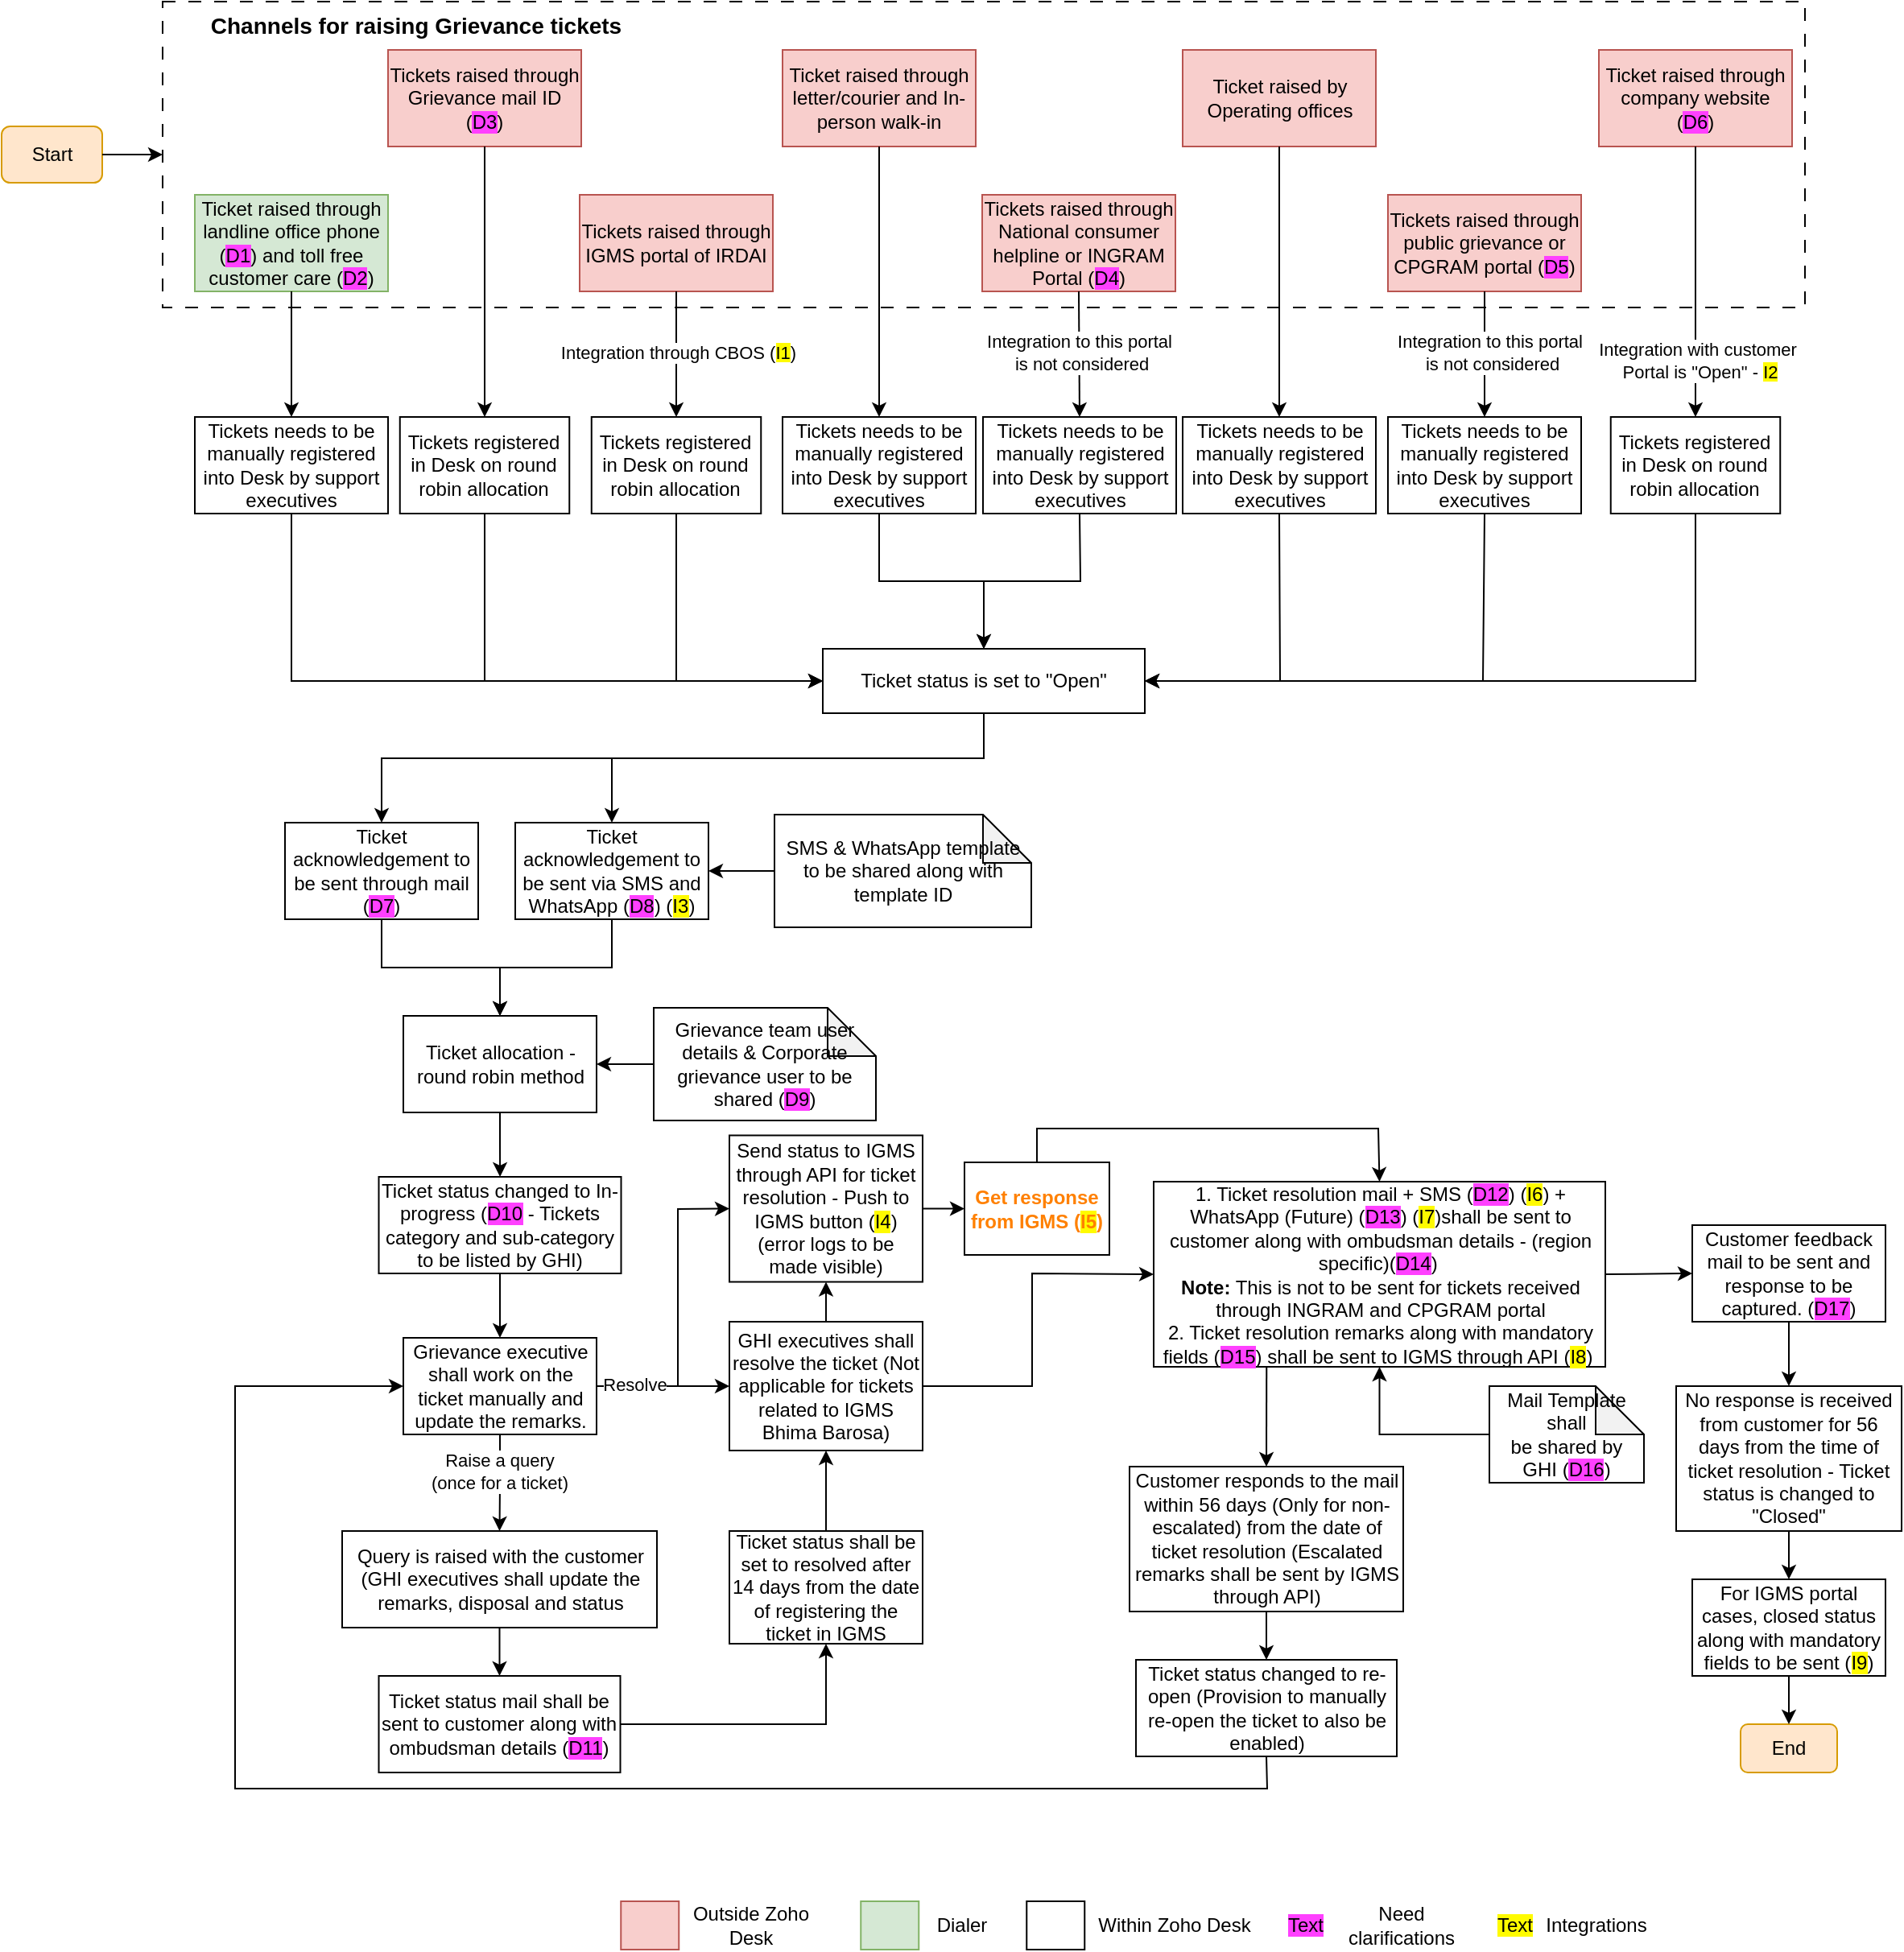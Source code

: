 <mxfile version="26.0.2">
  <diagram name="Page-1" id="zcw-Cnb_ciNUWG4lOdHk">
    <mxGraphModel dx="1999" dy="-628" grid="1" gridSize="10" guides="1" tooltips="1" connect="1" arrows="1" fold="1" page="1" pageScale="1" pageWidth="827" pageHeight="1169" math="0" shadow="0">
      <root>
        <mxCell id="0" />
        <mxCell id="1" parent="0" />
        <mxCell id="jaS_6ejKE6jILCxBxe4m-8" value="" style="rounded=0;whiteSpace=wrap;html=1;dashed=1;dashPattern=8 8;" parent="1" vertex="1">
          <mxGeometry x="70" y="1490" width="1020" height="190" as="geometry" />
        </mxCell>
        <mxCell id="CMElNXdr1ZD5l6xWRX4L-1" value="Ticket raised through landline office phone (&lt;span style=&quot;background-color: rgb(255, 64, 255);&quot;&gt;D1&lt;/span&gt;) and toll free customer care (&lt;span style=&quot;background-color: rgb(255, 64, 255);&quot;&gt;D2&lt;/span&gt;)" style="rounded=0;whiteSpace=wrap;html=1;fillColor=#d5e8d4;strokeColor=#82b366;" parent="1" vertex="1">
          <mxGeometry x="90" y="1610" width="120" height="60" as="geometry" />
        </mxCell>
        <mxCell id="CMElNXdr1ZD5l6xWRX4L-2" value="Start" style="rounded=1;whiteSpace=wrap;html=1;fillColor=#ffe6cc;strokeColor=#d79b00;" parent="1" vertex="1">
          <mxGeometry x="-30" y="1567.5" width="62.5" height="35" as="geometry" />
        </mxCell>
        <mxCell id="G15ThiUx4BXyu7yqYoc5-98" value="" style="rounded=0;whiteSpace=wrap;html=1;fillColor=#f8cecc;strokeColor=#b85450;" parent="1" vertex="1">
          <mxGeometry x="354.63" y="2670" width="36" height="30" as="geometry" />
        </mxCell>
        <mxCell id="G15ThiUx4BXyu7yqYoc5-99" value="Outside Zoho Desk" style="text;html=1;align=center;verticalAlign=middle;whiteSpace=wrap;rounded=0;" parent="1" vertex="1">
          <mxGeometry x="387.13" y="2670" width="96.5" height="30" as="geometry" />
        </mxCell>
        <mxCell id="G15ThiUx4BXyu7yqYoc5-100" value="" style="rounded=0;whiteSpace=wrap;html=1;fillColor=#d5e8d4;strokeColor=#82b366;" parent="1" vertex="1">
          <mxGeometry x="503.63" y="2670" width="36" height="30" as="geometry" />
        </mxCell>
        <mxCell id="G15ThiUx4BXyu7yqYoc5-101" value="Dialer" style="text;html=1;align=center;verticalAlign=middle;whiteSpace=wrap;rounded=0;" parent="1" vertex="1">
          <mxGeometry x="518.13" y="2670" width="96.5" height="30" as="geometry" />
        </mxCell>
        <mxCell id="G15ThiUx4BXyu7yqYoc5-102" value="" style="rounded=0;whiteSpace=wrap;html=1;" parent="1" vertex="1">
          <mxGeometry x="606.63" y="2670" width="36" height="30" as="geometry" />
        </mxCell>
        <mxCell id="G15ThiUx4BXyu7yqYoc5-103" value="Within Zoho Desk" style="text;html=1;align=center;verticalAlign=middle;whiteSpace=wrap;rounded=0;" parent="1" vertex="1">
          <mxGeometry x="650.13" y="2670" width="96.5" height="30" as="geometry" />
        </mxCell>
        <mxCell id="jaS_6ejKE6jILCxBxe4m-1" value="Tickets raised through Grievance mail ID (&lt;span style=&quot;background-color: rgb(255, 64, 255);&quot;&gt;D3&lt;/span&gt;)" style="rounded=0;whiteSpace=wrap;html=1;fillColor=#f8cecc;strokeColor=#b85450;" parent="1" vertex="1">
          <mxGeometry x="210" y="1520" width="120" height="60" as="geometry" />
        </mxCell>
        <mxCell id="jaS_6ejKE6jILCxBxe4m-2" value="Ticket raised through company website (&lt;span style=&quot;background-color: rgb(255, 64, 255);&quot;&gt;D6&lt;/span&gt;)" style="rounded=0;whiteSpace=wrap;html=1;fillColor=#f8cecc;strokeColor=#b85450;" parent="1" vertex="1">
          <mxGeometry x="962" y="1520" width="120" height="60" as="geometry" />
        </mxCell>
        <mxCell id="jaS_6ejKE6jILCxBxe4m-3" value="Ticket raised through letter/courier and In-person walk-in" style="rounded=0;whiteSpace=wrap;html=1;fillColor=#f8cecc;strokeColor=#b85450;" parent="1" vertex="1">
          <mxGeometry x="455" y="1520" width="120" height="60" as="geometry" />
        </mxCell>
        <mxCell id="jaS_6ejKE6jILCxBxe4m-4" value="Ticket raised by Operating offices" style="rounded=0;whiteSpace=wrap;html=1;fillColor=#f8cecc;strokeColor=#b85450;" parent="1" vertex="1">
          <mxGeometry x="703.5" y="1520" width="120" height="60" as="geometry" />
        </mxCell>
        <mxCell id="jaS_6ejKE6jILCxBxe4m-5" value="Tickets raised through IGMS portal of IRDAI" style="rounded=0;whiteSpace=wrap;html=1;fillColor=#f8cecc;strokeColor=#b85450;" parent="1" vertex="1">
          <mxGeometry x="329" y="1610" width="120" height="60" as="geometry" />
        </mxCell>
        <mxCell id="jaS_6ejKE6jILCxBxe4m-6" value="Tickets raised through National consumer helpline or INGRAM Portal (&lt;span style=&quot;background-color: rgb(255, 64, 255);&quot;&gt;D4&lt;/span&gt;)" style="rounded=0;whiteSpace=wrap;html=1;fillColor=#f8cecc;strokeColor=#b85450;" parent="1" vertex="1">
          <mxGeometry x="579" y="1610" width="120" height="60" as="geometry" />
        </mxCell>
        <mxCell id="jaS_6ejKE6jILCxBxe4m-7" value="Tickets raised through public grievance or CPGRAM portal (&lt;span style=&quot;background-color: rgb(255, 64, 255);&quot;&gt;D5&lt;/span&gt;)" style="rounded=0;whiteSpace=wrap;html=1;fillColor=#f8cecc;strokeColor=#b85450;" parent="1" vertex="1">
          <mxGeometry x="831" y="1610" width="120" height="60" as="geometry" />
        </mxCell>
        <mxCell id="jaS_6ejKE6jILCxBxe4m-9" value="Channels for raising Grievance tickets" style="text;html=1;align=center;verticalAlign=middle;whiteSpace=wrap;rounded=0;fontSize=14;fontStyle=1" parent="1" vertex="1">
          <mxGeometry x="70.5" y="1490" width="312.5" height="30" as="geometry" />
        </mxCell>
        <mxCell id="jaS_6ejKE6jILCxBxe4m-11" value="" style="endArrow=classic;html=1;rounded=0;exitX=1;exitY=0.5;exitDx=0;exitDy=0;entryX=0;entryY=0.5;entryDx=0;entryDy=0;" parent="1" source="CMElNXdr1ZD5l6xWRX4L-2" target="jaS_6ejKE6jILCxBxe4m-8" edge="1">
          <mxGeometry width="50" height="50" relative="1" as="geometry">
            <mxPoint x="470" y="1680" as="sourcePoint" />
            <mxPoint x="520" y="1630" as="targetPoint" />
          </mxGeometry>
        </mxCell>
        <mxCell id="jaS_6ejKE6jILCxBxe4m-12" value="Tickets needs to be manually registered into Desk by support executives" style="rounded=0;whiteSpace=wrap;html=1;" parent="1" vertex="1">
          <mxGeometry x="90" y="1748" width="120" height="60" as="geometry" />
        </mxCell>
        <mxCell id="jaS_6ejKE6jILCxBxe4m-13" value="" style="endArrow=classic;html=1;rounded=0;exitX=0.5;exitY=1;exitDx=0;exitDy=0;entryX=0.5;entryY=0;entryDx=0;entryDy=0;" parent="1" source="CMElNXdr1ZD5l6xWRX4L-1" target="jaS_6ejKE6jILCxBxe4m-12" edge="1">
          <mxGeometry width="50" height="50" relative="1" as="geometry">
            <mxPoint x="470" y="1790" as="sourcePoint" />
            <mxPoint x="520" y="1740" as="targetPoint" />
          </mxGeometry>
        </mxCell>
        <mxCell id="jaS_6ejKE6jILCxBxe4m-14" value="Tickets registered in Desk on round robin allocation" style="rounded=0;whiteSpace=wrap;html=1;" parent="1" vertex="1">
          <mxGeometry x="217.38" y="1748" width="105.25" height="60" as="geometry" />
        </mxCell>
        <mxCell id="jaS_6ejKE6jILCxBxe4m-15" value="" style="endArrow=classic;html=1;rounded=0;exitX=0.5;exitY=1;exitDx=0;exitDy=0;entryX=0.5;entryY=0;entryDx=0;entryDy=0;" parent="1" source="jaS_6ejKE6jILCxBxe4m-1" target="jaS_6ejKE6jILCxBxe4m-14" edge="1">
          <mxGeometry width="50" height="50" relative="1" as="geometry">
            <mxPoint x="470" y="1790" as="sourcePoint" />
            <mxPoint x="520" y="1740" as="targetPoint" />
          </mxGeometry>
        </mxCell>
        <mxCell id="jaS_6ejKE6jILCxBxe4m-16" value="Tickets registered in Desk on round robin allocation" style="rounded=0;whiteSpace=wrap;html=1;" parent="1" vertex="1">
          <mxGeometry x="336.38" y="1748" width="105.25" height="60" as="geometry" />
        </mxCell>
        <mxCell id="jaS_6ejKE6jILCxBxe4m-17" value="" style="endArrow=classic;html=1;rounded=0;exitX=0.5;exitY=1;exitDx=0;exitDy=0;entryX=0.5;entryY=0;entryDx=0;entryDy=0;" parent="1" source="jaS_6ejKE6jILCxBxe4m-5" target="jaS_6ejKE6jILCxBxe4m-16" edge="1">
          <mxGeometry width="50" height="50" relative="1" as="geometry">
            <mxPoint x="470" y="1790" as="sourcePoint" />
            <mxPoint x="520" y="1740" as="targetPoint" />
          </mxGeometry>
        </mxCell>
        <mxCell id="jaS_6ejKE6jILCxBxe4m-18" value="Integration through CBOS (&lt;span style=&quot;background-color: rgb(255, 251, 0);&quot;&gt;I1&lt;/span&gt;)" style="edgeLabel;html=1;align=center;verticalAlign=middle;resizable=0;points=[];" parent="jaS_6ejKE6jILCxBxe4m-17" vertex="1" connectable="0">
          <mxGeometry x="-0.023" y="1" relative="1" as="geometry">
            <mxPoint as="offset" />
          </mxGeometry>
        </mxCell>
        <mxCell id="jaS_6ejKE6jILCxBxe4m-19" value="Tickets needs to be manually registered into Desk by support executives" style="rounded=0;whiteSpace=wrap;html=1;" parent="1" vertex="1">
          <mxGeometry x="455" y="1748" width="120" height="60" as="geometry" />
        </mxCell>
        <mxCell id="jaS_6ejKE6jILCxBxe4m-20" value="" style="endArrow=classic;html=1;rounded=0;exitX=0.5;exitY=1;exitDx=0;exitDy=0;entryX=0.5;entryY=0;entryDx=0;entryDy=0;" parent="1" source="jaS_6ejKE6jILCxBxe4m-3" target="jaS_6ejKE6jILCxBxe4m-19" edge="1">
          <mxGeometry width="50" height="50" relative="1" as="geometry">
            <mxPoint x="470" y="1790" as="sourcePoint" />
            <mxPoint x="520" y="1740" as="targetPoint" />
          </mxGeometry>
        </mxCell>
        <mxCell id="jaS_6ejKE6jILCxBxe4m-21" value="Tickets needs to be manually registered into Desk by support executives" style="rounded=0;whiteSpace=wrap;html=1;" parent="1" vertex="1">
          <mxGeometry x="579.5" y="1748" width="120" height="60" as="geometry" />
        </mxCell>
        <mxCell id="jaS_6ejKE6jILCxBxe4m-22" value="Integration to this portal&lt;div&gt;&lt;span style=&quot;background-color: rgb(255, 255, 255);&quot;&gt;&amp;nbsp;is not considered&lt;/span&gt;&lt;/div&gt;" style="endArrow=classic;html=1;rounded=0;exitX=0.5;exitY=1;exitDx=0;exitDy=0;entryX=0.5;entryY=0;entryDx=0;entryDy=0;" parent="1" source="jaS_6ejKE6jILCxBxe4m-6" target="jaS_6ejKE6jILCxBxe4m-21" edge="1">
          <mxGeometry x="-0.011" width="50" height="50" relative="1" as="geometry">
            <mxPoint x="470" y="1790" as="sourcePoint" />
            <mxPoint x="520" y="1740" as="targetPoint" />
            <mxPoint as="offset" />
          </mxGeometry>
        </mxCell>
        <mxCell id="jaS_6ejKE6jILCxBxe4m-23" value="Tickets needs to be manually registered into Desk by support executives" style="rounded=0;whiteSpace=wrap;html=1;" parent="1" vertex="1">
          <mxGeometry x="703.5" y="1748" width="120" height="60" as="geometry" />
        </mxCell>
        <mxCell id="jaS_6ejKE6jILCxBxe4m-24" value="" style="endArrow=classic;html=1;rounded=0;exitX=0.5;exitY=1;exitDx=0;exitDy=0;entryX=0.5;entryY=0;entryDx=0;entryDy=0;" parent="1" source="jaS_6ejKE6jILCxBxe4m-4" target="jaS_6ejKE6jILCxBxe4m-23" edge="1">
          <mxGeometry width="50" height="50" relative="1" as="geometry">
            <mxPoint x="470" y="1790" as="sourcePoint" />
            <mxPoint x="520" y="1740" as="targetPoint" />
          </mxGeometry>
        </mxCell>
        <mxCell id="jaS_6ejKE6jILCxBxe4m-25" value="Tickets needs to be manually registered into Desk by support executives" style="rounded=0;whiteSpace=wrap;html=1;" parent="1" vertex="1">
          <mxGeometry x="831" y="1748" width="120" height="60" as="geometry" />
        </mxCell>
        <mxCell id="jaS_6ejKE6jILCxBxe4m-26" value="" style="endArrow=classic;html=1;rounded=0;exitX=0.5;exitY=1;exitDx=0;exitDy=0;entryX=0.5;entryY=0;entryDx=0;entryDy=0;" parent="1" source="jaS_6ejKE6jILCxBxe4m-7" target="jaS_6ejKE6jILCxBxe4m-25" edge="1">
          <mxGeometry width="50" height="50" relative="1" as="geometry">
            <mxPoint x="470" y="1790" as="sourcePoint" />
            <mxPoint x="520" y="1740" as="targetPoint" />
          </mxGeometry>
        </mxCell>
        <mxCell id="jaS_6ejKE6jILCxBxe4m-27" value="Integration to this portal&lt;div&gt;&lt;span style=&quot;background-color: rgb(255, 255, 255);&quot;&gt;&amp;nbsp;is not considered&lt;/span&gt;&lt;/div&gt;" style="edgeLabel;html=1;align=center;verticalAlign=middle;resizable=0;points=[];" parent="jaS_6ejKE6jILCxBxe4m-26" vertex="1" connectable="0">
          <mxGeometry x="-0.043" y="3" relative="1" as="geometry">
            <mxPoint as="offset" />
          </mxGeometry>
        </mxCell>
        <mxCell id="jaS_6ejKE6jILCxBxe4m-28" value="Tickets registered in Desk on round robin allocation" style="rounded=0;whiteSpace=wrap;html=1;" parent="1" vertex="1">
          <mxGeometry x="969.37" y="1748" width="105.25" height="60" as="geometry" />
        </mxCell>
        <mxCell id="jaS_6ejKE6jILCxBxe4m-29" value="" style="endArrow=classic;html=1;rounded=0;exitX=0.5;exitY=1;exitDx=0;exitDy=0;entryX=0.5;entryY=0;entryDx=0;entryDy=0;" parent="1" source="jaS_6ejKE6jILCxBxe4m-2" target="jaS_6ejKE6jILCxBxe4m-28" edge="1">
          <mxGeometry width="50" height="50" relative="1" as="geometry">
            <mxPoint x="470" y="1790" as="sourcePoint" />
            <mxPoint x="520" y="1740" as="targetPoint" />
          </mxGeometry>
        </mxCell>
        <mxCell id="jaS_6ejKE6jILCxBxe4m-30" value="Integration with customer&lt;div&gt;&lt;span style=&quot;background-color: rgb(255, 255, 255);&quot;&gt;&amp;nbsp;Portal is&amp;nbsp;&lt;/span&gt;&quot;Open&quot; - &lt;span style=&quot;background-color: rgb(255, 251, 0);&quot;&gt;I2&lt;/span&gt;&lt;/div&gt;" style="edgeLabel;html=1;align=center;verticalAlign=middle;resizable=0;points=[];" parent="jaS_6ejKE6jILCxBxe4m-29" vertex="1" connectable="0">
          <mxGeometry x="0.565" y="1" relative="1" as="geometry">
            <mxPoint y="1" as="offset" />
          </mxGeometry>
        </mxCell>
        <mxCell id="jaS_6ejKE6jILCxBxe4m-31" value="Ticket status is set to &quot;Open&quot;" style="rounded=0;whiteSpace=wrap;html=1;" parent="1" vertex="1">
          <mxGeometry x="480" y="1892" width="200" height="40" as="geometry" />
        </mxCell>
        <mxCell id="jaS_6ejKE6jILCxBxe4m-32" value="" style="endArrow=classic;html=1;rounded=0;exitX=0.5;exitY=1;exitDx=0;exitDy=0;entryX=0;entryY=0.5;entryDx=0;entryDy=0;" parent="1" source="jaS_6ejKE6jILCxBxe4m-12" target="jaS_6ejKE6jILCxBxe4m-31" edge="1">
          <mxGeometry width="50" height="50" relative="1" as="geometry">
            <mxPoint x="540" y="2040" as="sourcePoint" />
            <mxPoint x="590" y="1990" as="targetPoint" />
            <Array as="points">
              <mxPoint x="150" y="1912" />
            </Array>
          </mxGeometry>
        </mxCell>
        <mxCell id="jaS_6ejKE6jILCxBxe4m-33" value="" style="endArrow=classic;html=1;rounded=0;exitX=0.5;exitY=1;exitDx=0;exitDy=0;entryX=0;entryY=0.5;entryDx=0;entryDy=0;" parent="1" source="jaS_6ejKE6jILCxBxe4m-14" target="jaS_6ejKE6jILCxBxe4m-31" edge="1">
          <mxGeometry width="50" height="50" relative="1" as="geometry">
            <mxPoint x="540" y="2040" as="sourcePoint" />
            <mxPoint x="470" y="1880" as="targetPoint" />
            <Array as="points">
              <mxPoint x="270" y="1912" />
            </Array>
          </mxGeometry>
        </mxCell>
        <mxCell id="jaS_6ejKE6jILCxBxe4m-34" value="" style="endArrow=classic;html=1;rounded=0;exitX=0.5;exitY=1;exitDx=0;exitDy=0;entryX=0;entryY=0.5;entryDx=0;entryDy=0;" parent="1" source="jaS_6ejKE6jILCxBxe4m-16" target="jaS_6ejKE6jILCxBxe4m-31" edge="1">
          <mxGeometry width="50" height="50" relative="1" as="geometry">
            <mxPoint x="540" y="2040" as="sourcePoint" />
            <mxPoint x="590" y="1990" as="targetPoint" />
            <Array as="points">
              <mxPoint x="389" y="1912" />
            </Array>
          </mxGeometry>
        </mxCell>
        <mxCell id="jaS_6ejKE6jILCxBxe4m-35" value="" style="endArrow=classic;html=1;rounded=0;exitX=0.5;exitY=1;exitDx=0;exitDy=0;entryX=0.5;entryY=0;entryDx=0;entryDy=0;" parent="1" source="jaS_6ejKE6jILCxBxe4m-19" target="jaS_6ejKE6jILCxBxe4m-31" edge="1">
          <mxGeometry width="50" height="50" relative="1" as="geometry">
            <mxPoint x="540" y="2040" as="sourcePoint" />
            <mxPoint x="590" y="1990" as="targetPoint" />
            <Array as="points">
              <mxPoint x="515" y="1850" />
              <mxPoint x="580" y="1850" />
            </Array>
          </mxGeometry>
        </mxCell>
        <mxCell id="jaS_6ejKE6jILCxBxe4m-36" value="" style="endArrow=classic;html=1;rounded=0;exitX=0.5;exitY=1;exitDx=0;exitDy=0;entryX=0.5;entryY=0;entryDx=0;entryDy=0;" parent="1" source="jaS_6ejKE6jILCxBxe4m-21" target="jaS_6ejKE6jILCxBxe4m-31" edge="1">
          <mxGeometry width="50" height="50" relative="1" as="geometry">
            <mxPoint x="540" y="2040" as="sourcePoint" />
            <mxPoint x="590" y="1990" as="targetPoint" />
            <Array as="points">
              <mxPoint x="640" y="1850" />
              <mxPoint x="580" y="1850" />
            </Array>
          </mxGeometry>
        </mxCell>
        <mxCell id="jaS_6ejKE6jILCxBxe4m-37" value="" style="endArrow=classic;html=1;rounded=0;exitX=0.5;exitY=1;exitDx=0;exitDy=0;entryX=1;entryY=0.5;entryDx=0;entryDy=0;" parent="1" source="jaS_6ejKE6jILCxBxe4m-23" target="jaS_6ejKE6jILCxBxe4m-31" edge="1">
          <mxGeometry width="50" height="50" relative="1" as="geometry">
            <mxPoint x="540" y="2040" as="sourcePoint" />
            <mxPoint x="590" y="1990" as="targetPoint" />
            <Array as="points">
              <mxPoint x="764" y="1912" />
            </Array>
          </mxGeometry>
        </mxCell>
        <mxCell id="jaS_6ejKE6jILCxBxe4m-38" value="" style="endArrow=classic;html=1;rounded=0;exitX=0.5;exitY=1;exitDx=0;exitDy=0;entryX=1;entryY=0.5;entryDx=0;entryDy=0;" parent="1" source="jaS_6ejKE6jILCxBxe4m-25" target="jaS_6ejKE6jILCxBxe4m-31" edge="1">
          <mxGeometry width="50" height="50" relative="1" as="geometry">
            <mxPoint x="540" y="2040" as="sourcePoint" />
            <mxPoint x="590" y="1990" as="targetPoint" />
            <Array as="points">
              <mxPoint x="890" y="1912" />
            </Array>
          </mxGeometry>
        </mxCell>
        <mxCell id="jaS_6ejKE6jILCxBxe4m-39" value="" style="endArrow=classic;html=1;rounded=0;exitX=0.5;exitY=1;exitDx=0;exitDy=0;entryX=1;entryY=0.5;entryDx=0;entryDy=0;" parent="1" source="jaS_6ejKE6jILCxBxe4m-28" target="jaS_6ejKE6jILCxBxe4m-31" edge="1">
          <mxGeometry width="50" height="50" relative="1" as="geometry">
            <mxPoint x="540" y="2040" as="sourcePoint" />
            <mxPoint x="590" y="1990" as="targetPoint" />
            <Array as="points">
              <mxPoint x="1022" y="1912" />
            </Array>
          </mxGeometry>
        </mxCell>
        <mxCell id="jaS_6ejKE6jILCxBxe4m-48" style="edgeStyle=orthogonalEdgeStyle;rounded=0;orthogonalLoop=1;jettySize=auto;html=1;exitX=0.5;exitY=1;exitDx=0;exitDy=0;entryX=0.5;entryY=0;entryDx=0;entryDy=0;" parent="1" source="jaS_6ejKE6jILCxBxe4m-40" target="jaS_6ejKE6jILCxBxe4m-46" edge="1">
          <mxGeometry relative="1" as="geometry" />
        </mxCell>
        <mxCell id="jaS_6ejKE6jILCxBxe4m-40" value="Ticket acknowledgement to be sent through mail (&lt;span style=&quot;background-color: rgb(255, 64, 255);&quot;&gt;D7&lt;/span&gt;)" style="rounded=0;whiteSpace=wrap;html=1;" parent="1" vertex="1">
          <mxGeometry x="146" y="2000" width="120" height="60" as="geometry" />
        </mxCell>
        <mxCell id="jaS_6ejKE6jILCxBxe4m-47" style="edgeStyle=orthogonalEdgeStyle;rounded=0;orthogonalLoop=1;jettySize=auto;html=1;exitX=0.5;exitY=1;exitDx=0;exitDy=0;entryX=0.5;entryY=0;entryDx=0;entryDy=0;" parent="1" source="jaS_6ejKE6jILCxBxe4m-41" target="jaS_6ejKE6jILCxBxe4m-46" edge="1">
          <mxGeometry relative="1" as="geometry" />
        </mxCell>
        <mxCell id="jaS_6ejKE6jILCxBxe4m-41" value="Ticket acknowledgement to be sent via SMS and WhatsApp (&lt;span style=&quot;background-color: rgb(255, 64, 255);&quot;&gt;D8&lt;/span&gt;) (&lt;span style=&quot;background-color: rgb(255, 251, 0);&quot;&gt;I3&lt;/span&gt;)" style="rounded=0;whiteSpace=wrap;html=1;" parent="1" vertex="1">
          <mxGeometry x="289" y="2000" width="120" height="60" as="geometry" />
        </mxCell>
        <mxCell id="jaS_6ejKE6jILCxBxe4m-42" value="SMS &amp;amp; WhatsApp template to be shared along with template ID" style="shape=note;whiteSpace=wrap;html=1;backgroundOutline=1;darkOpacity=0.05;" parent="1" vertex="1">
          <mxGeometry x="450" y="1995" width="159.5" height="70" as="geometry" />
        </mxCell>
        <mxCell id="jaS_6ejKE6jILCxBxe4m-43" value="" style="endArrow=classic;html=1;rounded=0;exitX=0;exitY=0.5;exitDx=0;exitDy=0;exitPerimeter=0;entryX=1;entryY=0.5;entryDx=0;entryDy=0;" parent="1" source="jaS_6ejKE6jILCxBxe4m-42" target="jaS_6ejKE6jILCxBxe4m-41" edge="1">
          <mxGeometry width="50" height="50" relative="1" as="geometry">
            <mxPoint x="235" y="2120" as="sourcePoint" />
            <mxPoint x="285" y="2070" as="targetPoint" />
          </mxGeometry>
        </mxCell>
        <mxCell id="jaS_6ejKE6jILCxBxe4m-44" value="" style="endArrow=classic;html=1;rounded=0;exitX=0.5;exitY=1;exitDx=0;exitDy=0;entryX=0.5;entryY=0;entryDx=0;entryDy=0;" parent="1" source="jaS_6ejKE6jILCxBxe4m-31" target="jaS_6ejKE6jILCxBxe4m-40" edge="1">
          <mxGeometry width="50" height="50" relative="1" as="geometry">
            <mxPoint x="540" y="2120" as="sourcePoint" />
            <mxPoint x="590" y="2070" as="targetPoint" />
            <Array as="points">
              <mxPoint x="580" y="1960" />
              <mxPoint x="206" y="1960" />
            </Array>
          </mxGeometry>
        </mxCell>
        <mxCell id="jaS_6ejKE6jILCxBxe4m-52" style="edgeStyle=orthogonalEdgeStyle;rounded=0;orthogonalLoop=1;jettySize=auto;html=1;exitX=0.5;exitY=1;exitDx=0;exitDy=0;" parent="1" source="jaS_6ejKE6jILCxBxe4m-46" target="jaS_6ejKE6jILCxBxe4m-51" edge="1">
          <mxGeometry relative="1" as="geometry" />
        </mxCell>
        <mxCell id="jaS_6ejKE6jILCxBxe4m-46" value="Ticket allocation - round robin method" style="rounded=0;whiteSpace=wrap;html=1;" parent="1" vertex="1">
          <mxGeometry x="219.5" y="2120" width="120" height="60" as="geometry" />
        </mxCell>
        <mxCell id="jaS_6ejKE6jILCxBxe4m-50" style="edgeStyle=orthogonalEdgeStyle;rounded=0;orthogonalLoop=1;jettySize=auto;html=1;exitX=0;exitY=0.5;exitDx=0;exitDy=0;exitPerimeter=0;entryX=1;entryY=0.5;entryDx=0;entryDy=0;" parent="1" source="jaS_6ejKE6jILCxBxe4m-49" target="jaS_6ejKE6jILCxBxe4m-46" edge="1">
          <mxGeometry relative="1" as="geometry" />
        </mxCell>
        <mxCell id="jaS_6ejKE6jILCxBxe4m-49" value="Grievance team user details &amp;amp; Corporate grievance user to be shared (&lt;span style=&quot;background-color: rgb(255, 64, 255);&quot;&gt;D9&lt;/span&gt;)" style="shape=note;whiteSpace=wrap;html=1;backgroundOutline=1;darkOpacity=0.05;" parent="1" vertex="1">
          <mxGeometry x="375" y="2115" width="138" height="70" as="geometry" />
        </mxCell>
        <mxCell id="jaS_6ejKE6jILCxBxe4m-55" style="edgeStyle=orthogonalEdgeStyle;rounded=0;orthogonalLoop=1;jettySize=auto;html=1;exitX=0.5;exitY=1;exitDx=0;exitDy=0;entryX=0.5;entryY=0;entryDx=0;entryDy=0;" parent="1" source="jaS_6ejKE6jILCxBxe4m-51" target="jaS_6ejKE6jILCxBxe4m-53" edge="1">
          <mxGeometry relative="1" as="geometry" />
        </mxCell>
        <mxCell id="jaS_6ejKE6jILCxBxe4m-51" value="Ticket status changed to In-progress (&lt;span style=&quot;background-color: rgb(255, 64, 255);&quot;&gt;D10&lt;/span&gt; - Tickets category and sub-category to be listed by GHI)" style="rounded=0;whiteSpace=wrap;html=1;" parent="1" vertex="1">
          <mxGeometry x="204.25" y="2220" width="150.5" height="60" as="geometry" />
        </mxCell>
        <mxCell id="jaS_6ejKE6jILCxBxe4m-56" style="edgeStyle=orthogonalEdgeStyle;rounded=0;orthogonalLoop=1;jettySize=auto;html=1;exitX=1;exitY=0.5;exitDx=0;exitDy=0;" parent="1" source="jaS_6ejKE6jILCxBxe4m-53" target="jaS_6ejKE6jILCxBxe4m-54" edge="1">
          <mxGeometry relative="1" as="geometry" />
        </mxCell>
        <mxCell id="jaS_6ejKE6jILCxBxe4m-66" style="edgeStyle=orthogonalEdgeStyle;rounded=0;orthogonalLoop=1;jettySize=auto;html=1;exitX=0.5;exitY=1;exitDx=0;exitDy=0;" parent="1" source="jaS_6ejKE6jILCxBxe4m-53" target="jaS_6ejKE6jILCxBxe4m-65" edge="1">
          <mxGeometry relative="1" as="geometry" />
        </mxCell>
        <mxCell id="jaS_6ejKE6jILCxBxe4m-88" value="Raise a query&lt;div&gt;(once for a ticket)&lt;/div&gt;" style="edgeLabel;html=1;align=center;verticalAlign=middle;resizable=0;points=[];" parent="jaS_6ejKE6jILCxBxe4m-66" vertex="1" connectable="0">
          <mxGeometry x="-0.246" y="-1" relative="1" as="geometry">
            <mxPoint as="offset" />
          </mxGeometry>
        </mxCell>
        <mxCell id="jaS_6ejKE6jILCxBxe4m-53" value="Grievance executive shall work on the ticket manually and update the remarks." style="rounded=0;whiteSpace=wrap;html=1;" parent="1" vertex="1">
          <mxGeometry x="219.5" y="2320" width="120" height="60" as="geometry" />
        </mxCell>
        <mxCell id="jaS_6ejKE6jILCxBxe4m-92" style="edgeStyle=orthogonalEdgeStyle;rounded=0;orthogonalLoop=1;jettySize=auto;html=1;exitX=0.5;exitY=0;exitDx=0;exitDy=0;entryX=0.5;entryY=1;entryDx=0;entryDy=0;" parent="1" source="jaS_6ejKE6jILCxBxe4m-54" target="jaS_6ejKE6jILCxBxe4m-90" edge="1">
          <mxGeometry relative="1" as="geometry" />
        </mxCell>
        <mxCell id="jaS_6ejKE6jILCxBxe4m-54" value="GHI executives shall resolve the ticket (Not applicable for tickets related to IGMS Bhima Barosa)" style="rounded=0;whiteSpace=wrap;html=1;" parent="1" vertex="1">
          <mxGeometry x="422" y="2310" width="120" height="80" as="geometry" />
        </mxCell>
        <mxCell id="jaS_6ejKE6jILCxBxe4m-57" value="1. Ticket resolution mail + SMS (&lt;span style=&quot;background-color: rgb(255, 64, 255);&quot;&gt;D12&lt;/span&gt;) (&lt;span style=&quot;background-color: rgb(255, 251, 0);&quot;&gt;I6&lt;/span&gt;) + WhatsApp (Future) (&lt;span style=&quot;background-color: rgb(255, 64, 255);&quot;&gt;D13&lt;/span&gt;) (&lt;span style=&quot;background-color: rgb(255, 251, 0);&quot;&gt;I7&lt;/span&gt;)shall be sent to customer along with ombudsman details - (region specific)(&lt;span style=&quot;background-color: rgb(255, 64, 255);&quot;&gt;D14&lt;/span&gt;)&amp;nbsp;&lt;div&gt;&lt;b&gt;Note:&lt;/b&gt; This is not to be sent for tickets received through INGRAM and CPGRAM portal&lt;br&gt;&lt;div&gt;2. Ticket resolution remarks along with mandatory fields (&lt;span style=&quot;background-color: rgb(255, 64, 255);&quot;&gt;D15&lt;/span&gt;) shall be sent to IGMS through API (&lt;span style=&quot;background-color: rgb(255, 251, 0);&quot;&gt;I8&lt;/span&gt;)&amp;nbsp;&lt;br&gt;&lt;/div&gt;&lt;/div&gt;" style="rounded=0;whiteSpace=wrap;html=1;" parent="1" vertex="1">
          <mxGeometry x="685.5" y="2223" width="280.5" height="115" as="geometry" />
        </mxCell>
        <mxCell id="jaS_6ejKE6jILCxBxe4m-73" style="edgeStyle=orthogonalEdgeStyle;rounded=0;orthogonalLoop=1;jettySize=auto;html=1;exitX=0;exitY=0.5;exitDx=0;exitDy=0;exitPerimeter=0;" parent="1" source="jaS_6ejKE6jILCxBxe4m-59" target="jaS_6ejKE6jILCxBxe4m-57" edge="1">
          <mxGeometry relative="1" as="geometry" />
        </mxCell>
        <mxCell id="jaS_6ejKE6jILCxBxe4m-59" value="Mail Template shall&lt;div&gt;be shared by GHI (&lt;span style=&quot;background-color: rgb(255, 64, 255);&quot;&gt;D16&lt;/span&gt;)&lt;/div&gt;" style="shape=note;whiteSpace=wrap;html=1;backgroundOutline=1;darkOpacity=0.05;" parent="1" vertex="1">
          <mxGeometry x="894" y="2350" width="96" height="60" as="geometry" />
        </mxCell>
        <mxCell id="jaS_6ejKE6jILCxBxe4m-65" value="Query is raised with the customer (GHI executives shall update the remarks, disposal and status" style="rounded=0;whiteSpace=wrap;html=1;" parent="1" vertex="1">
          <mxGeometry x="181.5" y="2440" width="195.5" height="60" as="geometry" />
        </mxCell>
        <mxCell id="jaS_6ejKE6jILCxBxe4m-67" value="Ticket status mail shall be sent to customer along with ombudsman details (&lt;span style=&quot;background-color: rgb(255, 64, 255);&quot;&gt;D11&lt;/span&gt;)" style="rounded=0;whiteSpace=wrap;html=1;" parent="1" vertex="1">
          <mxGeometry x="204.25" y="2530" width="150" height="60" as="geometry" />
        </mxCell>
        <mxCell id="jaS_6ejKE6jILCxBxe4m-71" style="edgeStyle=orthogonalEdgeStyle;rounded=0;orthogonalLoop=1;jettySize=auto;html=1;exitX=0.5;exitY=0;exitDx=0;exitDy=0;entryX=0.5;entryY=1;entryDx=0;entryDy=0;" parent="1" source="jaS_6ejKE6jILCxBxe4m-68" target="jaS_6ejKE6jILCxBxe4m-54" edge="1">
          <mxGeometry relative="1" as="geometry" />
        </mxCell>
        <mxCell id="jaS_6ejKE6jILCxBxe4m-68" value="Ticket status shall be set to resolved after 14 days from the date of registering the ticket in IGMS" style="rounded=0;whiteSpace=wrap;html=1;" parent="1" vertex="1">
          <mxGeometry x="422" y="2440" width="120" height="70" as="geometry" />
        </mxCell>
        <mxCell id="jaS_6ejKE6jILCxBxe4m-69" value="" style="endArrow=classic;html=1;rounded=0;exitX=0.5;exitY=1;exitDx=0;exitDy=0;entryX=0.5;entryY=0;entryDx=0;entryDy=0;" parent="1" source="jaS_6ejKE6jILCxBxe4m-65" target="jaS_6ejKE6jILCxBxe4m-67" edge="1">
          <mxGeometry width="50" height="50" relative="1" as="geometry">
            <mxPoint x="385" y="2350" as="sourcePoint" />
            <mxPoint x="435" y="2300" as="targetPoint" />
          </mxGeometry>
        </mxCell>
        <mxCell id="jaS_6ejKE6jILCxBxe4m-101" style="edgeStyle=orthogonalEdgeStyle;rounded=0;orthogonalLoop=1;jettySize=auto;html=1;exitX=0.5;exitY=1;exitDx=0;exitDy=0;" parent="1" source="jaS_6ejKE6jILCxBxe4m-72" target="jaS_6ejKE6jILCxBxe4m-100" edge="1">
          <mxGeometry relative="1" as="geometry" />
        </mxCell>
        <mxCell id="jaS_6ejKE6jILCxBxe4m-72" value="Customer feedback mail to be sent and response to be captured. (&lt;span style=&quot;background-color: rgb(255, 64, 255);&quot;&gt;D17&lt;/span&gt;)" style="rounded=0;whiteSpace=wrap;html=1;" parent="1" vertex="1">
          <mxGeometry x="1020.0" y="2250" width="120" height="60" as="geometry" />
        </mxCell>
        <mxCell id="jaS_6ejKE6jILCxBxe4m-74" value="" style="endArrow=classic;html=1;rounded=0;exitX=1;exitY=0.5;exitDx=0;exitDy=0;entryX=0;entryY=0.5;entryDx=0;entryDy=0;" parent="1" source="jaS_6ejKE6jILCxBxe4m-57" target="jaS_6ejKE6jILCxBxe4m-72" edge="1">
          <mxGeometry width="50" height="50" relative="1" as="geometry">
            <mxPoint x="574" y="2350" as="sourcePoint" />
            <mxPoint x="624" y="2300" as="targetPoint" />
          </mxGeometry>
        </mxCell>
        <mxCell id="jaS_6ejKE6jILCxBxe4m-78" value="" style="endArrow=classic;html=1;rounded=0;exitX=1;exitY=0.5;exitDx=0;exitDy=0;entryX=0.5;entryY=1;entryDx=0;entryDy=0;" parent="1" source="jaS_6ejKE6jILCxBxe4m-67" target="jaS_6ejKE6jILCxBxe4m-68" edge="1">
          <mxGeometry width="50" height="50" relative="1" as="geometry">
            <mxPoint x="385" y="2250" as="sourcePoint" />
            <mxPoint x="435" y="2200" as="targetPoint" />
            <Array as="points">
              <mxPoint x="482" y="2560" />
            </Array>
          </mxGeometry>
        </mxCell>
        <mxCell id="jaS_6ejKE6jILCxBxe4m-80" value="Customer responds to the mail within 56 days (Only for non-escalated) from the date of ticket resolution (Escalated remarks shall be sent by IGMS through API)" style="rounded=0;whiteSpace=wrap;html=1;" parent="1" vertex="1">
          <mxGeometry x="670.5" y="2400" width="170" height="90" as="geometry" />
        </mxCell>
        <mxCell id="jaS_6ejKE6jILCxBxe4m-82" value="" style="endArrow=classic;html=1;rounded=0;entryX=0.5;entryY=0;entryDx=0;entryDy=0;exitX=0.25;exitY=1;exitDx=0;exitDy=0;" parent="1" source="jaS_6ejKE6jILCxBxe4m-57" target="jaS_6ejKE6jILCxBxe4m-80" edge="1">
          <mxGeometry width="50" height="50" relative="1" as="geometry">
            <mxPoint x="780" y="2350" as="sourcePoint" />
            <mxPoint x="525" y="2200" as="targetPoint" />
          </mxGeometry>
        </mxCell>
        <mxCell id="jaS_6ejKE6jILCxBxe4m-84" value="Ticket status changed to re-open (Provision to manually re-open the ticket to also be enabled)" style="rounded=0;whiteSpace=wrap;html=1;" parent="1" vertex="1">
          <mxGeometry x="674.5" y="2520" width="162" height="60" as="geometry" />
        </mxCell>
        <mxCell id="jaS_6ejKE6jILCxBxe4m-85" value="" style="endArrow=classic;html=1;rounded=0;exitX=0.5;exitY=1;exitDx=0;exitDy=0;entryX=0.5;entryY=0;entryDx=0;entryDy=0;" parent="1" source="jaS_6ejKE6jILCxBxe4m-80" target="jaS_6ejKE6jILCxBxe4m-84" edge="1">
          <mxGeometry width="50" height="50" relative="1" as="geometry">
            <mxPoint x="475" y="2420" as="sourcePoint" />
            <mxPoint x="525" y="2370" as="targetPoint" />
          </mxGeometry>
        </mxCell>
        <mxCell id="jaS_6ejKE6jILCxBxe4m-86" value="" style="endArrow=classic;html=1;rounded=0;exitX=0.5;exitY=1;exitDx=0;exitDy=0;entryX=0;entryY=0.5;entryDx=0;entryDy=0;" parent="1" source="jaS_6ejKE6jILCxBxe4m-84" target="jaS_6ejKE6jILCxBxe4m-53" edge="1">
          <mxGeometry width="50" height="50" relative="1" as="geometry">
            <mxPoint x="385" y="2420" as="sourcePoint" />
            <mxPoint x="435" y="2370" as="targetPoint" />
            <Array as="points">
              <mxPoint x="756" y="2600" />
              <mxPoint x="115" y="2600" />
              <mxPoint x="115" y="2350" />
            </Array>
          </mxGeometry>
        </mxCell>
        <mxCell id="jaS_6ejKE6jILCxBxe4m-90" value="Send status to IGMS through API for ticket resolution - Push to IGMS button (&lt;span style=&quot;background-color: rgb(255, 251, 0);&quot;&gt;I4&lt;/span&gt;)&lt;div&gt;(error logs to be made visible)&lt;/div&gt;" style="rounded=0;whiteSpace=wrap;html=1;" parent="1" vertex="1">
          <mxGeometry x="422" y="2194.25" width="120" height="91" as="geometry" />
        </mxCell>
        <mxCell id="jaS_6ejKE6jILCxBxe4m-93" value="&lt;b&gt;&lt;font style=&quot;color: rgb(255, 128, 0);&quot;&gt;Get response from IGMS (&lt;span style=&quot;background-color: rgb(255, 251, 0);&quot;&gt;I5&lt;/span&gt;)&lt;/font&gt;&lt;/b&gt;" style="rounded=0;whiteSpace=wrap;html=1;" parent="1" vertex="1">
          <mxGeometry x="568" y="2211" width="90" height="57.5" as="geometry" />
        </mxCell>
        <mxCell id="jaS_6ejKE6jILCxBxe4m-94" value="" style="endArrow=classic;html=1;rounded=0;exitX=0.5;exitY=1;exitDx=0;exitDy=0;entryX=0.5;entryY=0;entryDx=0;entryDy=0;" parent="1" source="jaS_6ejKE6jILCxBxe4m-31" target="jaS_6ejKE6jILCxBxe4m-41" edge="1">
          <mxGeometry width="50" height="50" relative="1" as="geometry">
            <mxPoint x="620" y="2300" as="sourcePoint" />
            <mxPoint x="670" y="2250" as="targetPoint" />
            <Array as="points">
              <mxPoint x="580" y="1960" />
              <mxPoint x="349" y="1960" />
            </Array>
          </mxGeometry>
        </mxCell>
        <mxCell id="jaS_6ejKE6jILCxBxe4m-97" value="" style="endArrow=classic;html=1;rounded=0;exitX=1;exitY=0.5;exitDx=0;exitDy=0;entryX=0;entryY=0.5;entryDx=0;entryDy=0;" parent="1" source="jaS_6ejKE6jILCxBxe4m-54" target="jaS_6ejKE6jILCxBxe4m-57" edge="1">
          <mxGeometry width="50" height="50" relative="1" as="geometry">
            <mxPoint x="650" y="2330" as="sourcePoint" />
            <mxPoint x="700" y="2280" as="targetPoint" />
            <Array as="points">
              <mxPoint x="610" y="2350" />
              <mxPoint x="610" y="2280" />
            </Array>
          </mxGeometry>
        </mxCell>
        <mxCell id="jaS_6ejKE6jILCxBxe4m-98" value="" style="endArrow=classic;html=1;rounded=0;exitX=0.5;exitY=0;exitDx=0;exitDy=0;entryX=0.5;entryY=0;entryDx=0;entryDy=0;" parent="1" source="jaS_6ejKE6jILCxBxe4m-93" target="jaS_6ejKE6jILCxBxe4m-57" edge="1">
          <mxGeometry width="50" height="50" relative="1" as="geometry">
            <mxPoint x="650" y="2330" as="sourcePoint" />
            <mxPoint x="700" y="2280" as="targetPoint" />
            <Array as="points">
              <mxPoint x="613" y="2190" />
              <mxPoint x="825" y="2190" />
            </Array>
          </mxGeometry>
        </mxCell>
        <mxCell id="jaS_6ejKE6jILCxBxe4m-99" value="" style="endArrow=classic;html=1;rounded=0;exitX=1;exitY=0.5;exitDx=0;exitDy=0;entryX=0;entryY=0.5;entryDx=0;entryDy=0;" parent="1" source="jaS_6ejKE6jILCxBxe4m-90" target="jaS_6ejKE6jILCxBxe4m-93" edge="1">
          <mxGeometry width="50" height="50" relative="1" as="geometry">
            <mxPoint x="650" y="2330" as="sourcePoint" />
            <mxPoint x="700" y="2280" as="targetPoint" />
          </mxGeometry>
        </mxCell>
        <mxCell id="jaS_6ejKE6jILCxBxe4m-100" value="No response is received from customer for 56 days from the time of ticket resolution - Ticket status is changed to &quot;Closed&quot;" style="rounded=0;whiteSpace=wrap;html=1;" parent="1" vertex="1">
          <mxGeometry x="1010" y="2350" width="140" height="90" as="geometry" />
        </mxCell>
        <mxCell id="jaS_6ejKE6jILCxBxe4m-102" value="End" style="rounded=1;whiteSpace=wrap;html=1;fillColor=#ffe6cc;strokeColor=#d79b00;" parent="1" vertex="1">
          <mxGeometry x="1050" y="2560" width="60" height="30" as="geometry" />
        </mxCell>
        <mxCell id="jaS_6ejKE6jILCxBxe4m-103" value="" style="endArrow=classic;html=1;rounded=0;exitX=0.5;exitY=1;exitDx=0;exitDy=0;entryX=0.5;entryY=0;entryDx=0;entryDy=0;" parent="1" source="jaS_6ejKE6jILCxBxe4m-100" target="jaS_6ejKE6jILCxBxe4m-104" edge="1">
          <mxGeometry width="50" height="50" relative="1" as="geometry">
            <mxPoint x="810" y="2390" as="sourcePoint" />
            <mxPoint x="860" y="2340" as="targetPoint" />
          </mxGeometry>
        </mxCell>
        <mxCell id="jaS_6ejKE6jILCxBxe4m-104" value="For IGMS portal cases, closed status along with mandatory fields to be sent (&lt;span style=&quot;background-color: rgb(255, 251, 0);&quot;&gt;I9&lt;/span&gt;)" style="rounded=0;whiteSpace=wrap;html=1;" parent="1" vertex="1">
          <mxGeometry x="1020" y="2470" width="120" height="60" as="geometry" />
        </mxCell>
        <mxCell id="jaS_6ejKE6jILCxBxe4m-105" value="" style="endArrow=classic;html=1;rounded=0;exitX=0.5;exitY=1;exitDx=0;exitDy=0;entryX=0.5;entryY=0;entryDx=0;entryDy=0;" parent="1" source="jaS_6ejKE6jILCxBxe4m-104" target="jaS_6ejKE6jILCxBxe4m-102" edge="1">
          <mxGeometry width="50" height="50" relative="1" as="geometry">
            <mxPoint x="810" y="2390" as="sourcePoint" />
            <mxPoint x="860" y="2340" as="targetPoint" />
          </mxGeometry>
        </mxCell>
        <mxCell id="jaS_6ejKE6jILCxBxe4m-107" value="" style="endArrow=classic;html=1;rounded=0;exitX=1;exitY=0.5;exitDx=0;exitDy=0;entryX=0;entryY=0.5;entryDx=0;entryDy=0;" parent="1" source="jaS_6ejKE6jILCxBxe4m-53" target="jaS_6ejKE6jILCxBxe4m-90" edge="1">
          <mxGeometry width="50" height="50" relative="1" as="geometry">
            <mxPoint x="430" y="2360" as="sourcePoint" />
            <mxPoint x="480" y="2310" as="targetPoint" />
            <Array as="points">
              <mxPoint x="390" y="2350" />
              <mxPoint x="390" y="2240" />
            </Array>
          </mxGeometry>
        </mxCell>
        <mxCell id="jaS_6ejKE6jILCxBxe4m-108" value="Resolve" style="edgeLabel;html=1;align=center;verticalAlign=middle;resizable=0;points=[];" parent="jaS_6ejKE6jILCxBxe4m-107" vertex="1" connectable="0">
          <mxGeometry x="-0.808" y="-2" relative="1" as="geometry">
            <mxPoint x="5" y="-3" as="offset" />
          </mxGeometry>
        </mxCell>
        <mxCell id="jaS_6ejKE6jILCxBxe4m-109" value="&lt;span style=&quot;background-color: rgb(255, 64, 255);&quot;&gt;Text&lt;/span&gt;" style="text;html=1;align=center;verticalAlign=middle;whiteSpace=wrap;rounded=0;" parent="1" vertex="1">
          <mxGeometry x="750" y="2670" width="60" height="30" as="geometry" />
        </mxCell>
        <mxCell id="jaS_6ejKE6jILCxBxe4m-110" value="Need clarifications" style="text;html=1;align=center;verticalAlign=middle;whiteSpace=wrap;rounded=0;" parent="1" vertex="1">
          <mxGeometry x="790.5" y="2670" width="96.5" height="30" as="geometry" />
        </mxCell>
        <mxCell id="jaS_6ejKE6jILCxBxe4m-111" value="&lt;span style=&quot;background-color: rgb(255, 251, 0);&quot;&gt;Text&lt;/span&gt;" style="text;html=1;align=center;verticalAlign=middle;whiteSpace=wrap;rounded=0;" parent="1" vertex="1">
          <mxGeometry x="880" y="2670" width="60" height="30" as="geometry" />
        </mxCell>
        <mxCell id="jaS_6ejKE6jILCxBxe4m-112" value="Integrations" style="text;html=1;align=center;verticalAlign=middle;whiteSpace=wrap;rounded=0;" parent="1" vertex="1">
          <mxGeometry x="912" y="2670" width="96.5" height="30" as="geometry" />
        </mxCell>
      </root>
    </mxGraphModel>
  </diagram>
</mxfile>
